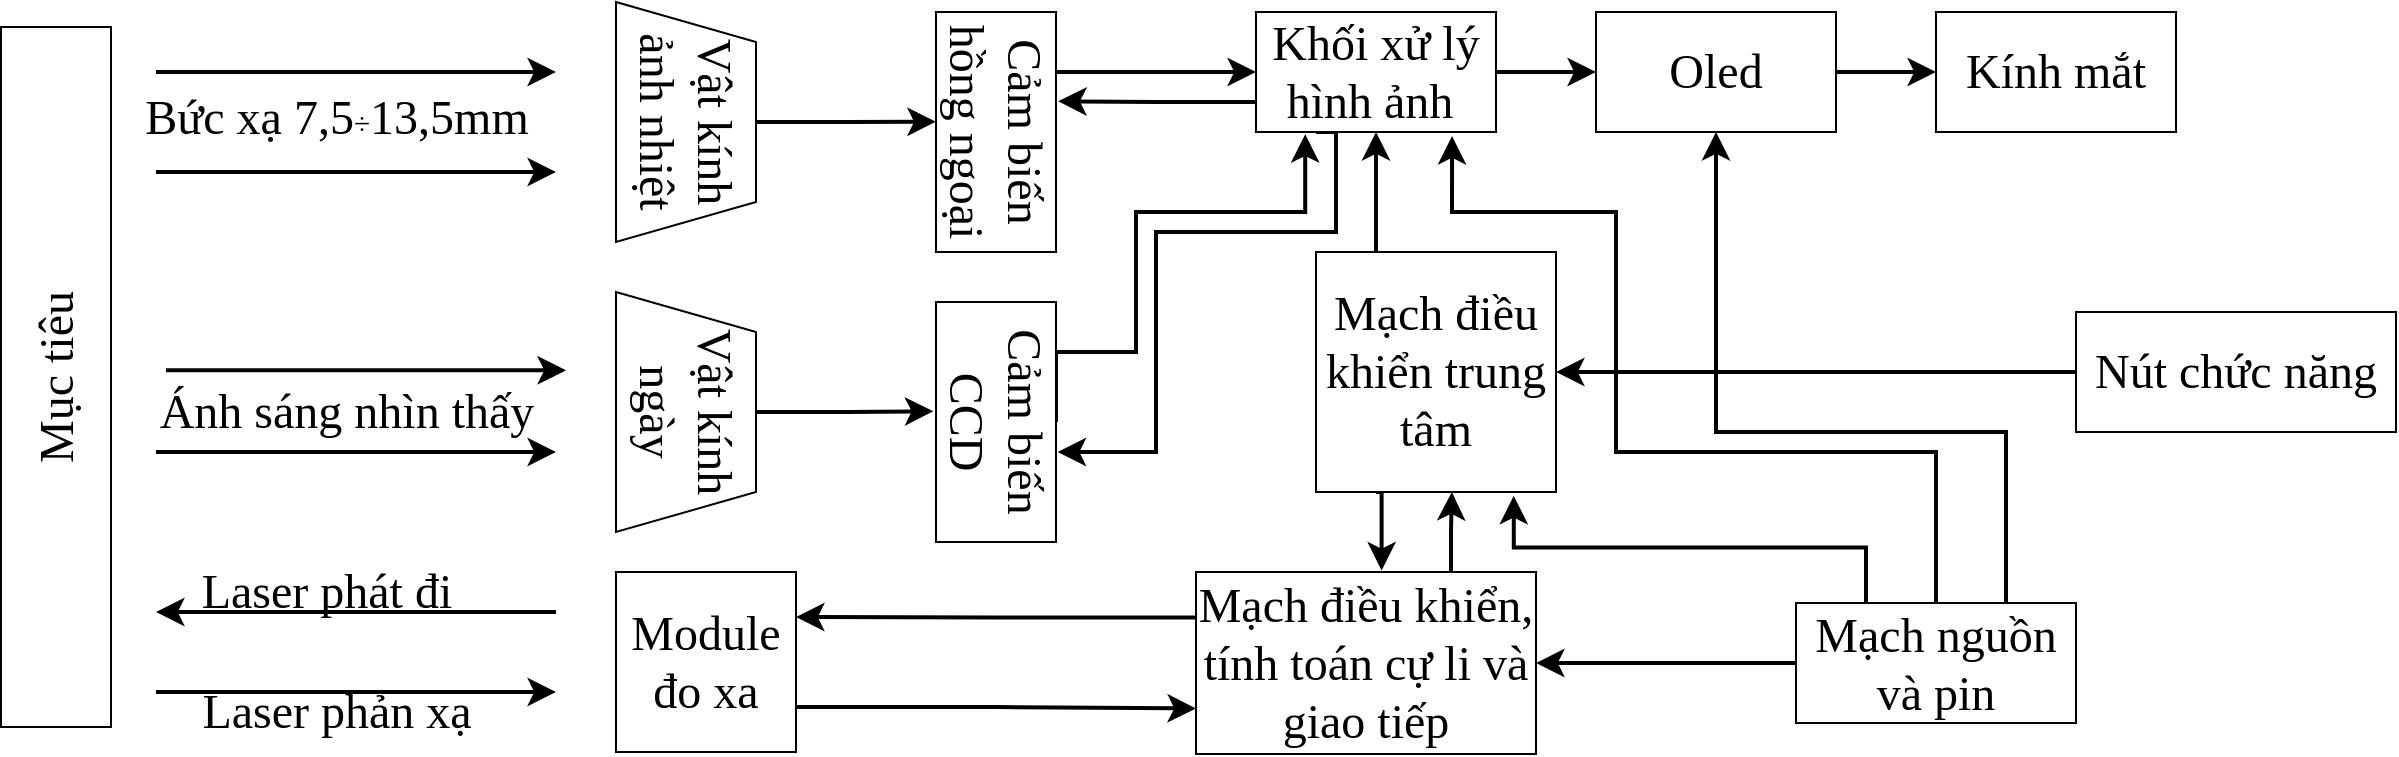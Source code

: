 <mxfile version="20.5.2" type="github">
  <diagram id="cAf8iI8L3h5iWH1F0sWo" name="Trang-1">
    <mxGraphModel dx="1468" dy="807" grid="1" gridSize="10" guides="1" tooltips="1" connect="1" arrows="1" fold="1" page="1" pageScale="1" pageWidth="850" pageHeight="1100" math="0" shadow="0">
      <root>
        <mxCell id="0" />
        <mxCell id="1" parent="0" />
        <mxCell id="vEFM415rShQSyXttQ9il-2" value="&lt;font face=&quot;Times New Roman&quot; style=&quot;font-size: 24px;&quot;&gt;Mục tiêu&lt;/font&gt;" style="rounded=0;whiteSpace=wrap;html=1;rotation=-90;" vertex="1" parent="1">
          <mxGeometry x="95" y="595" width="350" height="55" as="geometry" />
        </mxCell>
        <mxCell id="vEFM415rShQSyXttQ9il-3" value="" style="endArrow=classic;html=1;rounded=0;fontFamily=Times New Roman;fontSize=24;endSize=8;strokeWidth=2;" edge="1" parent="1">
          <mxGeometry width="50" height="50" relative="1" as="geometry">
            <mxPoint x="320" y="520" as="sourcePoint" />
            <mxPoint x="520" y="520" as="targetPoint" />
          </mxGeometry>
        </mxCell>
        <mxCell id="vEFM415rShQSyXttQ9il-5" value="" style="endArrow=classic;html=1;rounded=0;fontFamily=Times New Roman;fontSize=24;endSize=8;strokeWidth=2;" edge="1" parent="1">
          <mxGeometry width="50" height="50" relative="1" as="geometry">
            <mxPoint x="320" y="470" as="sourcePoint" />
            <mxPoint x="520" y="470" as="targetPoint" />
          </mxGeometry>
        </mxCell>
        <mxCell id="vEFM415rShQSyXttQ9il-7" value="" style="endArrow=classic;html=1;rounded=0;fontFamily=Times New Roman;fontSize=24;endSize=8;strokeWidth=2;" edge="1" parent="1">
          <mxGeometry width="50" height="50" relative="1" as="geometry">
            <mxPoint x="320" y="660" as="sourcePoint" />
            <mxPoint x="520" y="660" as="targetPoint" />
          </mxGeometry>
        </mxCell>
        <mxCell id="vEFM415rShQSyXttQ9il-8" value="" style="endArrow=classic;html=1;rounded=0;fontFamily=Times New Roman;fontSize=24;endSize=8;strokeWidth=2;" edge="1" parent="1">
          <mxGeometry width="50" height="50" relative="1" as="geometry">
            <mxPoint x="320" y="780" as="sourcePoint" />
            <mxPoint x="520" y="780" as="targetPoint" />
          </mxGeometry>
        </mxCell>
        <mxCell id="vEFM415rShQSyXttQ9il-15" value="" style="endArrow=classic;html=1;rounded=0;fontFamily=Times New Roman;fontSize=24;endSize=8;strokeWidth=2;" edge="1" parent="1">
          <mxGeometry width="50" height="50" relative="1" as="geometry">
            <mxPoint x="520" y="740" as="sourcePoint" />
            <mxPoint x="320" y="740" as="targetPoint" />
          </mxGeometry>
        </mxCell>
        <mxCell id="vEFM415rShQSyXttQ9il-16" value="Laser phản xạ" style="text;html=1;resizable=0;autosize=1;align=center;verticalAlign=middle;points=[];fillColor=none;strokeColor=none;rounded=0;fontFamily=Times New Roman;fontSize=24;" vertex="1" parent="1">
          <mxGeometry x="330" y="770" width="160" height="40" as="geometry" />
        </mxCell>
        <mxCell id="vEFM415rShQSyXttQ9il-17" value="Laser phát đi" style="text;html=1;resizable=0;autosize=1;align=center;verticalAlign=middle;points=[];fillColor=none;strokeColor=none;rounded=0;fontFamily=Times New Roman;fontSize=24;" vertex="1" parent="1">
          <mxGeometry x="330" y="710" width="150" height="40" as="geometry" />
        </mxCell>
        <mxCell id="vEFM415rShQSyXttQ9il-20" value="Bức xạ 7,5&lt;span style=&quot;font-size:11.0pt;line-height:107%;&lt;br/&gt;font-family:&amp;quot;Times New Roman&amp;quot;,serif;mso-fareast-font-family:DengXian;&lt;br/&gt;mso-fareast-theme-font:minor-fareast;mso-ansi-language:EN-US;mso-fareast-language:&lt;br/&gt;ZH-CN;mso-bidi-language:AR-SA&quot;&gt;÷&lt;/span&gt;13,5&lt;span style=&quot;background-color: initial; font-family: Symbol;&quot;&gt;m&lt;/span&gt;&lt;span style=&quot;background-color: initial; font-family: &amp;quot;Times New Roman&amp;quot;, serif;&quot;&gt;m&lt;/span&gt;&lt;p class=&quot;MsoNormal&quot;&gt;&lt;span style=&quot;font-family:&lt;br/&gt;Symbol&quot;&gt;&lt;/span&gt;&lt;/p&gt;&lt;p class=&quot;MsoNormal&quot;&gt;&lt;span style=&quot;font-family:Symbol&quot;&gt;&lt;/span&gt;&lt;/p&gt;" style="text;html=1;resizable=0;autosize=1;align=center;verticalAlign=middle;points=[];fillColor=none;strokeColor=none;rounded=0;fontFamily=Times New Roman;fontSize=24;" vertex="1" parent="1">
          <mxGeometry x="300" y="470" width="220" height="70" as="geometry" />
        </mxCell>
        <mxCell id="vEFM415rShQSyXttQ9il-18" value="Ánh sáng nhìn thấy" style="text;html=1;resizable=0;autosize=1;align=center;verticalAlign=middle;points=[];fillColor=none;strokeColor=none;rounded=0;fontFamily=Times New Roman;fontSize=24;" vertex="1" parent="1">
          <mxGeometry x="310" y="620" width="210" height="40" as="geometry" />
        </mxCell>
        <mxCell id="vEFM415rShQSyXttQ9il-22" value="" style="endArrow=classic;html=1;rounded=0;fontFamily=Times New Roman;fontSize=24;endSize=8;strokeWidth=2;" edge="1" parent="1">
          <mxGeometry width="50" height="50" relative="1" as="geometry">
            <mxPoint x="325" y="619.17" as="sourcePoint" />
            <mxPoint x="525" y="619.17" as="targetPoint" />
          </mxGeometry>
        </mxCell>
        <mxCell id="vEFM415rShQSyXttQ9il-50" style="edgeStyle=orthogonalEdgeStyle;rounded=0;orthogonalLoop=1;jettySize=auto;html=1;exitX=1;exitY=0.75;exitDx=0;exitDy=0;entryX=0;entryY=0.75;entryDx=0;entryDy=0;strokeWidth=2;fontFamily=Times New Roman;fontSize=24;endSize=8;" edge="1" parent="1" source="vEFM415rShQSyXttQ9il-23" target="vEFM415rShQSyXttQ9il-33">
          <mxGeometry relative="1" as="geometry" />
        </mxCell>
        <mxCell id="vEFM415rShQSyXttQ9il-23" value="Module đo xa&lt;br&gt;" style="whiteSpace=wrap;html=1;aspect=fixed;fontFamily=Times New Roman;fontSize=24;" vertex="1" parent="1">
          <mxGeometry x="550" y="720" width="90" height="90" as="geometry" />
        </mxCell>
        <mxCell id="vEFM415rShQSyXttQ9il-43" style="edgeStyle=orthogonalEdgeStyle;rounded=0;orthogonalLoop=1;jettySize=auto;html=1;exitX=0.5;exitY=0;exitDx=0;exitDy=0;entryX=0.455;entryY=1.022;entryDx=0;entryDy=0;entryPerimeter=0;strokeWidth=2;fontFamily=Times New Roman;fontSize=24;endSize=8;" edge="1" parent="1" source="vEFM415rShQSyXttQ9il-25" target="vEFM415rShQSyXttQ9il-32">
          <mxGeometry relative="1" as="geometry" />
        </mxCell>
        <mxCell id="vEFM415rShQSyXttQ9il-25" value="Vật kính ngày" style="shape=trapezoid;perimeter=trapezoidPerimeter;whiteSpace=wrap;html=1;fixedSize=1;fontFamily=Times New Roman;fontSize=24;rotation=90;flipH=0;flipV=0;" vertex="1" parent="1">
          <mxGeometry x="525" y="605" width="120" height="70" as="geometry" />
        </mxCell>
        <mxCell id="vEFM415rShQSyXttQ9il-42" style="edgeStyle=orthogonalEdgeStyle;rounded=0;orthogonalLoop=1;jettySize=auto;html=1;exitX=0.5;exitY=0;exitDx=0;exitDy=0;entryX=0.457;entryY=1.001;entryDx=0;entryDy=0;entryPerimeter=0;strokeWidth=2;fontFamily=Times New Roman;fontSize=24;endSize=8;" edge="1" parent="1" source="vEFM415rShQSyXttQ9il-26" target="vEFM415rShQSyXttQ9il-29">
          <mxGeometry relative="1" as="geometry" />
        </mxCell>
        <mxCell id="vEFM415rShQSyXttQ9il-26" value="Vật kính ảnh nhiệt" style="shape=trapezoid;perimeter=trapezoidPerimeter;whiteSpace=wrap;html=1;fixedSize=1;fontFamily=Times New Roman;fontSize=24;rotation=90;flipH=0;flipV=0;" vertex="1" parent="1">
          <mxGeometry x="525" y="460" width="120" height="70" as="geometry" />
        </mxCell>
        <mxCell id="vEFM415rShQSyXttQ9il-56" style="edgeStyle=orthogonalEdgeStyle;rounded=0;orthogonalLoop=1;jettySize=auto;html=1;exitX=0.25;exitY=0;exitDx=0;exitDy=0;entryX=0;entryY=0.5;entryDx=0;entryDy=0;strokeWidth=2;fontFamily=Times New Roman;fontSize=24;endSize=8;" edge="1" parent="1" source="vEFM415rShQSyXttQ9il-29" target="vEFM415rShQSyXttQ9il-55">
          <mxGeometry relative="1" as="geometry" />
        </mxCell>
        <mxCell id="vEFM415rShQSyXttQ9il-29" value="Cảm biến hồng ngoại" style="rounded=0;whiteSpace=wrap;html=1;fontFamily=Times New Roman;fontSize=24;rotation=90;" vertex="1" parent="1">
          <mxGeometry x="680" y="470" width="120" height="60" as="geometry" />
        </mxCell>
        <mxCell id="vEFM415rShQSyXttQ9il-57" style="edgeStyle=orthogonalEdgeStyle;rounded=0;orthogonalLoop=1;jettySize=auto;html=1;exitX=0.5;exitY=0;exitDx=0;exitDy=0;entryX=0.205;entryY=1.018;entryDx=0;entryDy=0;entryPerimeter=0;strokeWidth=2;fontFamily=Times New Roman;fontSize=24;endSize=8;" edge="1" parent="1" source="vEFM415rShQSyXttQ9il-32" target="vEFM415rShQSyXttQ9il-55">
          <mxGeometry relative="1" as="geometry">
            <Array as="points">
              <mxPoint x="770" y="610" />
              <mxPoint x="810" y="610" />
              <mxPoint x="810" y="540" />
              <mxPoint x="895" y="540" />
            </Array>
          </mxGeometry>
        </mxCell>
        <mxCell id="vEFM415rShQSyXttQ9il-32" value="Cảm biến CCD" style="rounded=0;whiteSpace=wrap;html=1;fontFamily=Times New Roman;fontSize=24;rotation=90;" vertex="1" parent="1">
          <mxGeometry x="680" y="615" width="120" height="60" as="geometry" />
        </mxCell>
        <mxCell id="vEFM415rShQSyXttQ9il-44" style="edgeStyle=orthogonalEdgeStyle;rounded=0;orthogonalLoop=1;jettySize=auto;html=1;exitX=0;exitY=0.25;exitDx=0;exitDy=0;entryX=1;entryY=0.25;entryDx=0;entryDy=0;strokeWidth=2;fontFamily=Times New Roman;fontSize=24;endSize=8;" edge="1" parent="1" source="vEFM415rShQSyXttQ9il-33" target="vEFM415rShQSyXttQ9il-23">
          <mxGeometry relative="1" as="geometry" />
        </mxCell>
        <mxCell id="vEFM415rShQSyXttQ9il-59" style="edgeStyle=orthogonalEdgeStyle;rounded=0;orthogonalLoop=1;jettySize=auto;html=1;exitX=0.75;exitY=0;exitDx=0;exitDy=0;entryX=0.566;entryY=1;entryDx=0;entryDy=0;entryPerimeter=0;strokeWidth=2;fontFamily=Times New Roman;fontSize=24;endSize=8;" edge="1" parent="1" source="vEFM415rShQSyXttQ9il-33" target="vEFM415rShQSyXttQ9il-49">
          <mxGeometry relative="1" as="geometry" />
        </mxCell>
        <mxCell id="vEFM415rShQSyXttQ9il-33" value="Mạch điều khiển, tính toán cự li và giao tiếp" style="rounded=0;whiteSpace=wrap;html=1;fontFamily=Times New Roman;fontSize=24;" vertex="1" parent="1">
          <mxGeometry x="840" y="720" width="170" height="91" as="geometry" />
        </mxCell>
        <mxCell id="vEFM415rShQSyXttQ9il-48" style="edgeStyle=orthogonalEdgeStyle;rounded=0;orthogonalLoop=1;jettySize=auto;html=1;exitX=0;exitY=0.5;exitDx=0;exitDy=0;entryX=1;entryY=0.5;entryDx=0;entryDy=0;strokeWidth=2;fontFamily=Times New Roman;fontSize=24;endSize=8;" edge="1" parent="1" source="vEFM415rShQSyXttQ9il-45" target="vEFM415rShQSyXttQ9il-33">
          <mxGeometry relative="1" as="geometry" />
        </mxCell>
        <mxCell id="vEFM415rShQSyXttQ9il-51" style="edgeStyle=orthogonalEdgeStyle;rounded=0;orthogonalLoop=1;jettySize=auto;html=1;exitX=0.25;exitY=0;exitDx=0;exitDy=0;entryX=0.824;entryY=1.016;entryDx=0;entryDy=0;entryPerimeter=0;strokeWidth=2;fontFamily=Times New Roman;fontSize=24;endSize=8;" edge="1" parent="1" source="vEFM415rShQSyXttQ9il-45" target="vEFM415rShQSyXttQ9il-49">
          <mxGeometry relative="1" as="geometry" />
        </mxCell>
        <mxCell id="vEFM415rShQSyXttQ9il-65" style="edgeStyle=orthogonalEdgeStyle;rounded=0;orthogonalLoop=1;jettySize=auto;html=1;exitX=0.5;exitY=0;exitDx=0;exitDy=0;strokeWidth=2;fontFamily=Times New Roman;fontSize=24;endSize=8;entryX=0.817;entryY=1.034;entryDx=0;entryDy=0;entryPerimeter=0;" edge="1" parent="1" source="vEFM415rShQSyXttQ9il-45" target="vEFM415rShQSyXttQ9il-55">
          <mxGeometry relative="1" as="geometry">
            <mxPoint x="1090" y="520" as="targetPoint" />
            <Array as="points">
              <mxPoint x="1210" y="660" />
              <mxPoint x="1050" y="660" />
              <mxPoint x="1050" y="540" />
              <mxPoint x="968" y="540" />
            </Array>
          </mxGeometry>
        </mxCell>
        <mxCell id="vEFM415rShQSyXttQ9il-75" style="edgeStyle=orthogonalEdgeStyle;rounded=0;orthogonalLoop=1;jettySize=auto;html=1;exitX=0.75;exitY=0;exitDx=0;exitDy=0;entryX=0.5;entryY=1;entryDx=0;entryDy=0;strokeWidth=2;fontFamily=Times New Roman;fontSize=24;endSize=8;" edge="1" parent="1" source="vEFM415rShQSyXttQ9il-45" target="vEFM415rShQSyXttQ9il-67">
          <mxGeometry relative="1" as="geometry">
            <Array as="points">
              <mxPoint x="1245" y="650" />
              <mxPoint x="1100" y="650" />
            </Array>
          </mxGeometry>
        </mxCell>
        <mxCell id="vEFM415rShQSyXttQ9il-45" value="Mạch nguồn&lt;br&gt;và pin" style="whiteSpace=wrap;html=1;fontSize=24;fontFamily=Times New Roman;rounded=0;" vertex="1" parent="1">
          <mxGeometry x="1140" y="735.5" width="140" height="60" as="geometry" />
        </mxCell>
        <mxCell id="vEFM415rShQSyXttQ9il-58" style="edgeStyle=orthogonalEdgeStyle;rounded=0;orthogonalLoop=1;jettySize=auto;html=1;exitX=0.25;exitY=1;exitDx=0;exitDy=0;entryX=0.546;entryY=-0.008;entryDx=0;entryDy=0;entryPerimeter=0;strokeWidth=2;fontFamily=Times New Roman;fontSize=24;endSize=8;" edge="1" parent="1" source="vEFM415rShQSyXttQ9il-49" target="vEFM415rShQSyXttQ9il-33">
          <mxGeometry relative="1" as="geometry" />
        </mxCell>
        <mxCell id="vEFM415rShQSyXttQ9il-64" style="edgeStyle=orthogonalEdgeStyle;rounded=0;orthogonalLoop=1;jettySize=auto;html=1;exitX=0.25;exitY=0;exitDx=0;exitDy=0;entryX=0.5;entryY=1;entryDx=0;entryDy=0;strokeWidth=2;fontFamily=Times New Roman;fontSize=24;endSize=8;" edge="1" parent="1" source="vEFM415rShQSyXttQ9il-49" target="vEFM415rShQSyXttQ9il-55">
          <mxGeometry relative="1" as="geometry" />
        </mxCell>
        <mxCell id="vEFM415rShQSyXttQ9il-49" value="Mạch điều khiển trung tâm" style="whiteSpace=wrap;html=1;aspect=fixed;fontFamily=Times New Roman;fontSize=24;" vertex="1" parent="1">
          <mxGeometry x="900" y="560" width="120" height="120" as="geometry" />
        </mxCell>
        <mxCell id="vEFM415rShQSyXttQ9il-61" style="edgeStyle=orthogonalEdgeStyle;rounded=0;orthogonalLoop=1;jettySize=auto;html=1;exitX=0;exitY=0.75;exitDx=0;exitDy=0;entryX=0.372;entryY=-0.018;entryDx=0;entryDy=0;entryPerimeter=0;strokeWidth=2;fontFamily=Times New Roman;fontSize=24;endSize=8;" edge="1" parent="1" source="vEFM415rShQSyXttQ9il-55" target="vEFM415rShQSyXttQ9il-29">
          <mxGeometry relative="1" as="geometry" />
        </mxCell>
        <mxCell id="vEFM415rShQSyXttQ9il-63" style="edgeStyle=orthogonalEdgeStyle;rounded=0;orthogonalLoop=1;jettySize=auto;html=1;exitX=0.25;exitY=1;exitDx=0;exitDy=0;strokeWidth=2;fontFamily=Times New Roman;fontSize=24;endSize=8;entryX=0.617;entryY=-0.014;entryDx=0;entryDy=0;entryPerimeter=0;" edge="1" parent="1" source="vEFM415rShQSyXttQ9il-55" target="vEFM415rShQSyXttQ9il-32">
          <mxGeometry relative="1" as="geometry">
            <Array as="points">
              <mxPoint x="910" y="500" />
              <mxPoint x="910" y="550" />
              <mxPoint x="820" y="550" />
              <mxPoint x="820" y="660" />
              <mxPoint x="771" y="660" />
            </Array>
          </mxGeometry>
        </mxCell>
        <mxCell id="vEFM415rShQSyXttQ9il-68" value="" style="edgeStyle=orthogonalEdgeStyle;rounded=0;orthogonalLoop=1;jettySize=auto;html=1;strokeWidth=2;fontFamily=Times New Roman;fontSize=24;endSize=8;" edge="1" parent="1" source="vEFM415rShQSyXttQ9il-55" target="vEFM415rShQSyXttQ9il-67">
          <mxGeometry relative="1" as="geometry" />
        </mxCell>
        <mxCell id="vEFM415rShQSyXttQ9il-55" value="Khối xử lý hình ảnh&amp;nbsp;" style="rounded=0;whiteSpace=wrap;html=1;fontFamily=Times New Roman;fontSize=24;" vertex="1" parent="1">
          <mxGeometry x="870" y="440" width="120" height="60" as="geometry" />
        </mxCell>
        <mxCell id="vEFM415rShQSyXttQ9il-70" value="" style="edgeStyle=orthogonalEdgeStyle;rounded=0;orthogonalLoop=1;jettySize=auto;html=1;strokeWidth=2;fontFamily=Times New Roman;fontSize=24;endSize=8;" edge="1" parent="1" source="vEFM415rShQSyXttQ9il-67" target="vEFM415rShQSyXttQ9il-69">
          <mxGeometry relative="1" as="geometry" />
        </mxCell>
        <mxCell id="vEFM415rShQSyXttQ9il-67" value="Oled" style="whiteSpace=wrap;html=1;fontSize=24;fontFamily=Times New Roman;rounded=0;" vertex="1" parent="1">
          <mxGeometry x="1040" y="440" width="120" height="60" as="geometry" />
        </mxCell>
        <mxCell id="vEFM415rShQSyXttQ9il-69" value="Kính mắt" style="whiteSpace=wrap;html=1;fontSize=24;fontFamily=Times New Roman;rounded=0;" vertex="1" parent="1">
          <mxGeometry x="1210" y="440" width="120" height="60" as="geometry" />
        </mxCell>
        <mxCell id="vEFM415rShQSyXttQ9il-73" style="edgeStyle=orthogonalEdgeStyle;rounded=0;orthogonalLoop=1;jettySize=auto;html=1;exitX=0;exitY=0.5;exitDx=0;exitDy=0;entryX=1;entryY=0.5;entryDx=0;entryDy=0;strokeWidth=2;fontFamily=Times New Roman;fontSize=24;endSize=8;" edge="1" parent="1" source="vEFM415rShQSyXttQ9il-71" target="vEFM415rShQSyXttQ9il-49">
          <mxGeometry relative="1" as="geometry">
            <Array as="points">
              <mxPoint x="1130" y="620" />
              <mxPoint x="1130" y="620" />
            </Array>
          </mxGeometry>
        </mxCell>
        <mxCell id="vEFM415rShQSyXttQ9il-71" value="Nút chức năng" style="whiteSpace=wrap;html=1;fontSize=24;fontFamily=Times New Roman;" vertex="1" parent="1">
          <mxGeometry x="1280" y="590" width="160" height="60" as="geometry" />
        </mxCell>
      </root>
    </mxGraphModel>
  </diagram>
</mxfile>
